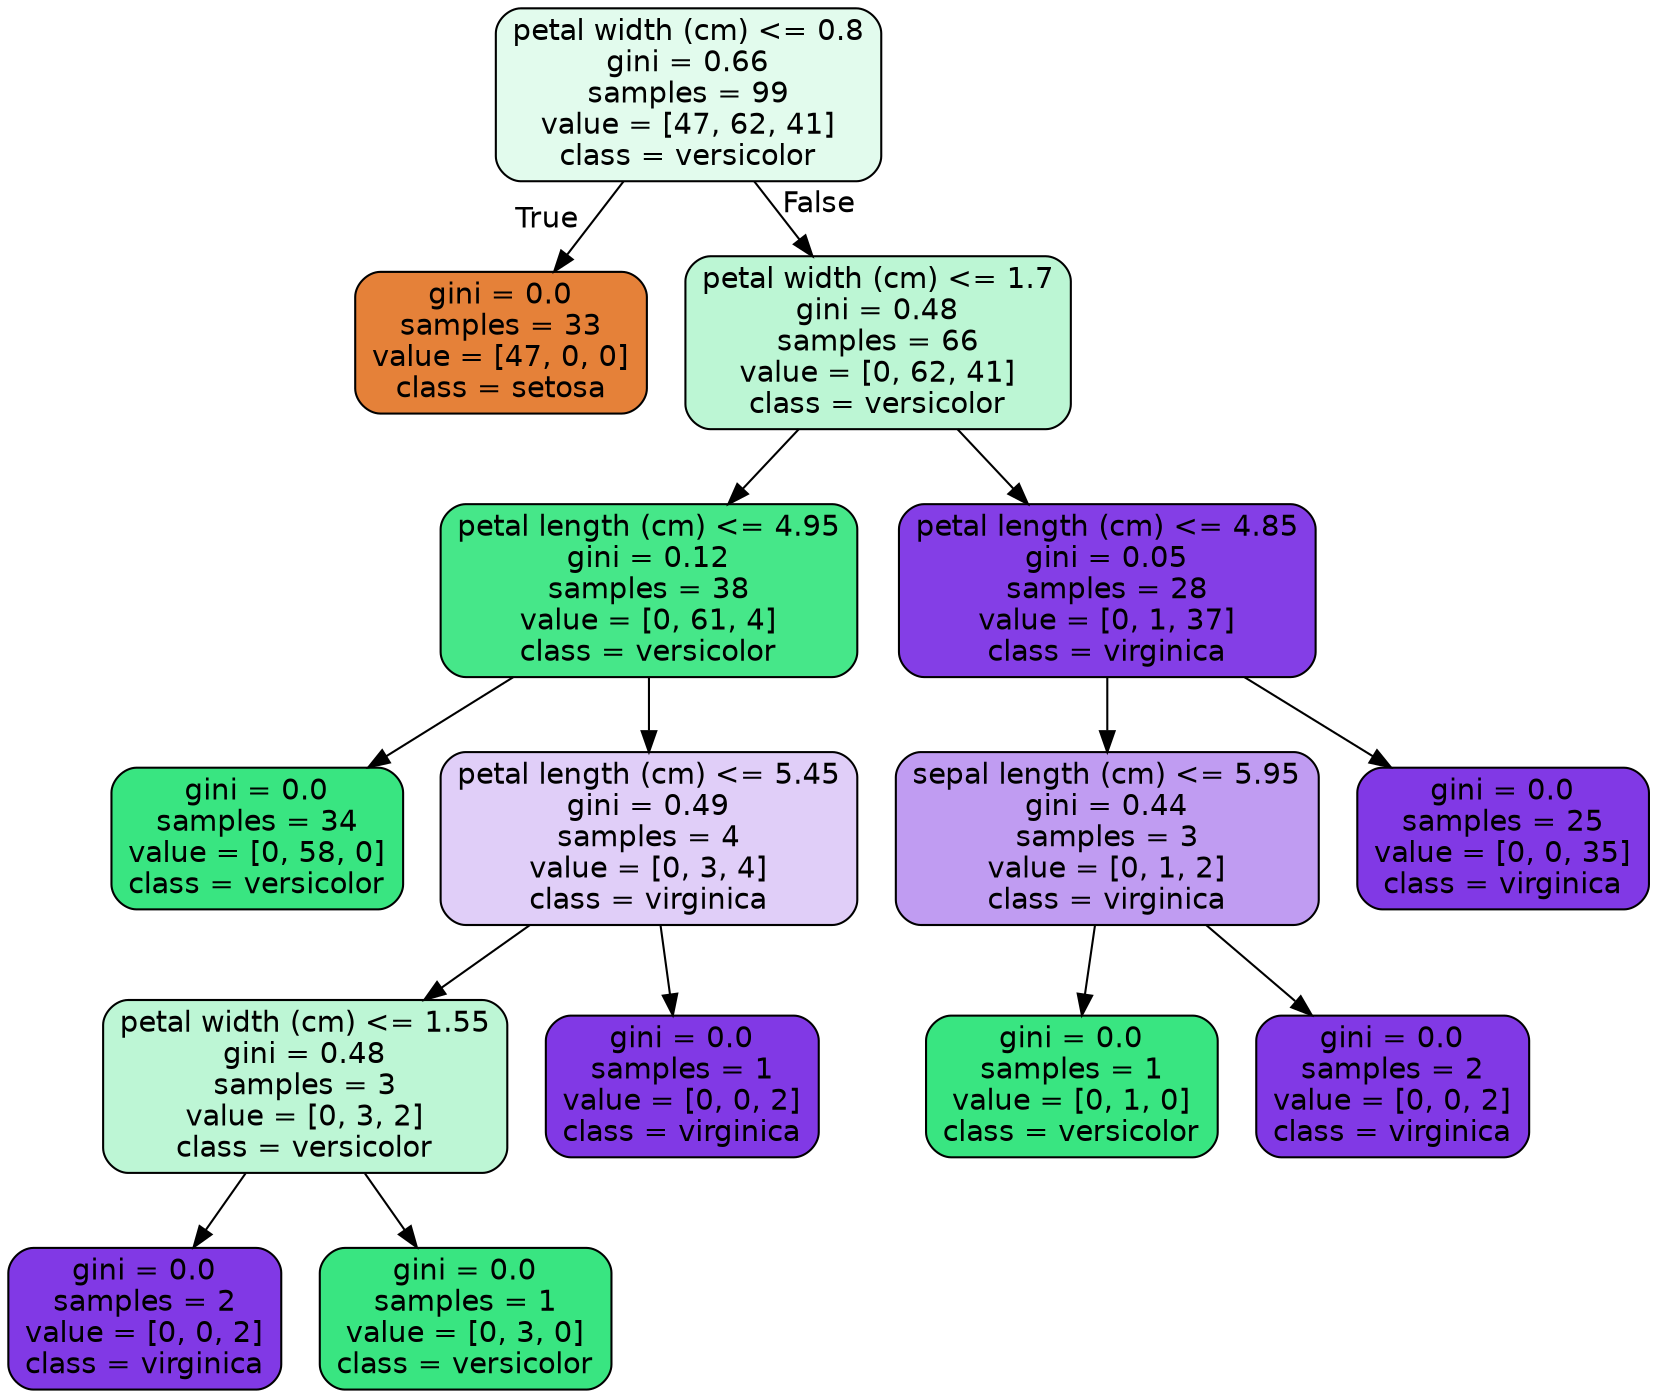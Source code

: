 digraph Tree {
node [shape=box, style="filled, rounded", color="black", fontname=helvetica] ;
edge [fontname=helvetica] ;
0 [label="petal width (cm) <= 0.8\ngini = 0.66\nsamples = 99\nvalue = [47, 62, 41]\nclass = versicolor", fillcolor="#e2fbed"] ;
1 [label="gini = 0.0\nsamples = 33\nvalue = [47, 0, 0]\nclass = setosa", fillcolor="#e58139"] ;
0 -> 1 [labeldistance=2.5, labelangle=45, headlabel="True"] ;
2 [label="petal width (cm) <= 1.7\ngini = 0.48\nsamples = 66\nvalue = [0, 62, 41]\nclass = versicolor", fillcolor="#bcf6d4"] ;
0 -> 2 [labeldistance=2.5, labelangle=-45, headlabel="False"] ;
3 [label="petal length (cm) <= 4.95\ngini = 0.12\nsamples = 38\nvalue = [0, 61, 4]\nclass = versicolor", fillcolor="#46e789"] ;
2 -> 3 ;
4 [label="gini = 0.0\nsamples = 34\nvalue = [0, 58, 0]\nclass = versicolor", fillcolor="#39e581"] ;
3 -> 4 ;
5 [label="petal length (cm) <= 5.45\ngini = 0.49\nsamples = 4\nvalue = [0, 3, 4]\nclass = virginica", fillcolor="#e0cef8"] ;
3 -> 5 ;
6 [label="petal width (cm) <= 1.55\ngini = 0.48\nsamples = 3\nvalue = [0, 3, 2]\nclass = versicolor", fillcolor="#bdf6d5"] ;
5 -> 6 ;
7 [label="gini = 0.0\nsamples = 2\nvalue = [0, 0, 2]\nclass = virginica", fillcolor="#8139e5"] ;
6 -> 7 ;
8 [label="gini = 0.0\nsamples = 1\nvalue = [0, 3, 0]\nclass = versicolor", fillcolor="#39e581"] ;
6 -> 8 ;
9 [label="gini = 0.0\nsamples = 1\nvalue = [0, 0, 2]\nclass = virginica", fillcolor="#8139e5"] ;
5 -> 9 ;
10 [label="petal length (cm) <= 4.85\ngini = 0.05\nsamples = 28\nvalue = [0, 1, 37]\nclass = virginica", fillcolor="#843ee6"] ;
2 -> 10 ;
11 [label="sepal length (cm) <= 5.95\ngini = 0.44\nsamples = 3\nvalue = [0, 1, 2]\nclass = virginica", fillcolor="#c09cf2"] ;
10 -> 11 ;
12 [label="gini = 0.0\nsamples = 1\nvalue = [0, 1, 0]\nclass = versicolor", fillcolor="#39e581"] ;
11 -> 12 ;
13 [label="gini = 0.0\nsamples = 2\nvalue = [0, 0, 2]\nclass = virginica", fillcolor="#8139e5"] ;
11 -> 13 ;
14 [label="gini = 0.0\nsamples = 25\nvalue = [0, 0, 35]\nclass = virginica", fillcolor="#8139e5"] ;
10 -> 14 ;
}